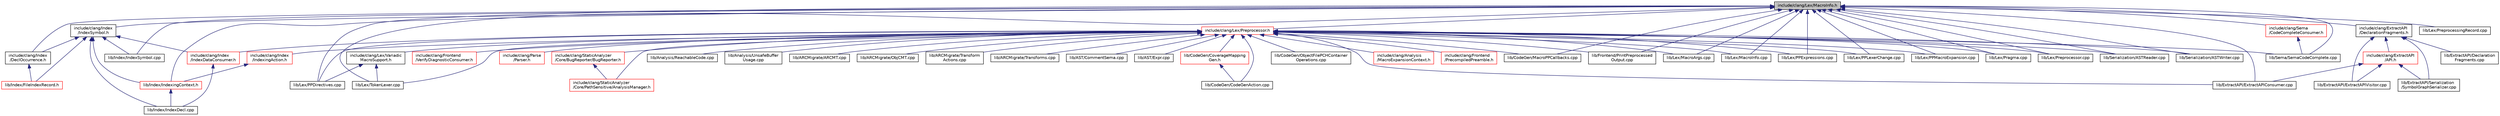 digraph "include/clang/Lex/MacroInfo.h"
{
 // LATEX_PDF_SIZE
  bgcolor="transparent";
  edge [fontname="Helvetica",fontsize="10",labelfontname="Helvetica",labelfontsize="10"];
  node [fontname="Helvetica",fontsize="10",shape=record];
  Node1 [label="include/clang/Lex/MacroInfo.h",height=0.2,width=0.4,color="black", fillcolor="grey75", style="filled", fontcolor="black",tooltip=" "];
  Node1 -> Node2 [dir="back",color="midnightblue",fontsize="10",style="solid",fontname="Helvetica"];
  Node2 [label="include/clang/ExtractAPI\l/DeclarationFragments.h",height=0.2,width=0.4,color="black",URL="$DeclarationFragments_8h.html",tooltip=" "];
  Node2 -> Node3 [dir="back",color="midnightblue",fontsize="10",style="solid",fontname="Helvetica"];
  Node3 [label="include/clang/ExtractAPI\l/API.h",height=0.2,width=0.4,color="red",URL="$API_8h.html",tooltip=" "];
  Node3 -> Node5 [dir="back",color="midnightblue",fontsize="10",style="solid",fontname="Helvetica"];
  Node5 [label="lib/ExtractAPI/ExtractAPIConsumer.cpp",height=0.2,width=0.4,color="black",URL="$ExtractAPIConsumer_8cpp.html",tooltip=" "];
  Node3 -> Node6 [dir="back",color="midnightblue",fontsize="10",style="solid",fontname="Helvetica"];
  Node6 [label="lib/ExtractAPI/ExtractAPIVisitor.cpp",height=0.2,width=0.4,color="black",URL="$ExtractAPIVisitor_8cpp.html",tooltip=" "];
  Node3 -> Node11 [dir="back",color="midnightblue",fontsize="10",style="solid",fontname="Helvetica"];
  Node11 [label="lib/ExtractAPI/Serialization\l/SymbolGraphSerializer.cpp",height=0.2,width=0.4,color="black",URL="$SymbolGraphSerializer_8cpp.html",tooltip=" "];
  Node2 -> Node15 [dir="back",color="midnightblue",fontsize="10",style="solid",fontname="Helvetica"];
  Node15 [label="lib/ExtractAPI/Declaration\lFragments.cpp",height=0.2,width=0.4,color="black",URL="$DeclarationFragments_8cpp.html",tooltip=" "];
  Node2 -> Node6 [dir="back",color="midnightblue",fontsize="10",style="solid",fontname="Helvetica"];
  Node2 -> Node11 [dir="back",color="midnightblue",fontsize="10",style="solid",fontname="Helvetica"];
  Node1 -> Node17 [dir="back",color="midnightblue",fontsize="10",style="solid",fontname="Helvetica"];
  Node17 [label="include/clang/Index\l/DeclOccurrence.h",height=0.2,width=0.4,color="black",URL="$DeclOccurrence_8h.html",tooltip=" "];
  Node17 -> Node18 [dir="back",color="midnightblue",fontsize="10",style="solid",fontname="Helvetica"];
  Node18 [label="lib/Index/FileIndexRecord.h",height=0.2,width=0.4,color="red",URL="$FileIndexRecord_8h.html",tooltip=" "];
  Node1 -> Node20 [dir="back",color="midnightblue",fontsize="10",style="solid",fontname="Helvetica"];
  Node20 [label="include/clang/Index\l/IndexSymbol.h",height=0.2,width=0.4,color="black",URL="$IndexSymbol_8h.html",tooltip=" "];
  Node20 -> Node17 [dir="back",color="midnightblue",fontsize="10",style="solid",fontname="Helvetica"];
  Node20 -> Node21 [dir="back",color="midnightblue",fontsize="10",style="solid",fontname="Helvetica"];
  Node21 [label="include/clang/Index\l/IndexDataConsumer.h",height=0.2,width=0.4,color="red",URL="$IndexDataConsumer_8h.html",tooltip=" "];
  Node21 -> Node22 [dir="back",color="midnightblue",fontsize="10",style="solid",fontname="Helvetica"];
  Node22 [label="lib/Index/IndexDecl.cpp",height=0.2,width=0.4,color="black",URL="$IndexDecl_8cpp.html",tooltip=" "];
  Node20 -> Node18 [dir="back",color="midnightblue",fontsize="10",style="solid",fontname="Helvetica"];
  Node20 -> Node25 [dir="back",color="midnightblue",fontsize="10",style="solid",fontname="Helvetica"];
  Node25 [label="lib/Index/IndexingContext.h",height=0.2,width=0.4,color="red",URL="$IndexingContext_8h.html",tooltip=" "];
  Node25 -> Node22 [dir="back",color="midnightblue",fontsize="10",style="solid",fontname="Helvetica"];
  Node20 -> Node22 [dir="back",color="midnightblue",fontsize="10",style="solid",fontname="Helvetica"];
  Node20 -> Node28 [dir="back",color="midnightblue",fontsize="10",style="solid",fontname="Helvetica"];
  Node28 [label="lib/Index/IndexSymbol.cpp",height=0.2,width=0.4,color="black",URL="$IndexSymbol_8cpp.html",tooltip=" "];
  Node1 -> Node29 [dir="back",color="midnightblue",fontsize="10",style="solid",fontname="Helvetica"];
  Node29 [label="include/clang/Lex/Preprocessor.h",height=0.2,width=0.4,color="red",URL="$Preprocessor_8h.html",tooltip=" "];
  Node29 -> Node30 [dir="back",color="midnightblue",fontsize="10",style="solid",fontname="Helvetica"];
  Node30 [label="include/clang/Analysis\l/MacroExpansionContext.h",height=0.2,width=0.4,color="red",URL="$MacroExpansionContext_8h.html",tooltip=" "];
  Node29 -> Node40 [dir="back",color="midnightblue",fontsize="10",style="solid",fontname="Helvetica"];
  Node40 [label="include/clang/Frontend\l/PrecompiledPreamble.h",height=0.2,width=0.4,color="red",URL="$PrecompiledPreamble_8h.html",tooltip=" "];
  Node29 -> Node94 [dir="back",color="midnightblue",fontsize="10",style="solid",fontname="Helvetica"];
  Node94 [label="include/clang/Frontend\l/VerifyDiagnosticConsumer.h",height=0.2,width=0.4,color="red",URL="$VerifyDiagnosticConsumer_8h.html",tooltip=" "];
  Node29 -> Node21 [dir="back",color="midnightblue",fontsize="10",style="solid",fontname="Helvetica"];
  Node29 -> Node96 [dir="back",color="midnightblue",fontsize="10",style="solid",fontname="Helvetica"];
  Node96 [label="include/clang/Index\l/IndexingAction.h",height=0.2,width=0.4,color="red",URL="$IndexingAction_8h.html",tooltip=" "];
  Node96 -> Node25 [dir="back",color="midnightblue",fontsize="10",style="solid",fontname="Helvetica"];
  Node29 -> Node97 [dir="back",color="midnightblue",fontsize="10",style="solid",fontname="Helvetica"];
  Node97 [label="include/clang/Lex/Variadic\lMacroSupport.h",height=0.2,width=0.4,color="black",URL="$VariadicMacroSupport_8h.html",tooltip=" "];
  Node97 -> Node98 [dir="back",color="midnightblue",fontsize="10",style="solid",fontname="Helvetica"];
  Node98 [label="lib/Lex/PPDirectives.cpp",height=0.2,width=0.4,color="black",URL="$PPDirectives_8cpp.html",tooltip=" "];
  Node97 -> Node99 [dir="back",color="midnightblue",fontsize="10",style="solid",fontname="Helvetica"];
  Node99 [label="lib/Lex/TokenLexer.cpp",height=0.2,width=0.4,color="black",URL="$TokenLexer_8cpp.html",tooltip=" "];
  Node29 -> Node100 [dir="back",color="midnightblue",fontsize="10",style="solid",fontname="Helvetica"];
  Node100 [label="include/clang/Parse\l/Parser.h",height=0.2,width=0.4,color="red",URL="$Parse_2Parser_8h.html",tooltip=" "];
  Node29 -> Node118 [dir="back",color="midnightblue",fontsize="10",style="solid",fontname="Helvetica"];
  Node118 [label="include/clang/StaticAnalyzer\l/Core/BugReporter/BugReporter.h",height=0.2,width=0.4,color="red",URL="$BugReporter_8h.html",tooltip=" "];
  Node118 -> Node119 [dir="back",color="midnightblue",fontsize="10",style="solid",fontname="Helvetica"];
  Node119 [label="include/clang/StaticAnalyzer\l/Core/PathSensitive/AnalysisManager.h",height=0.2,width=0.4,color="red",URL="$AnalysisManager_8h.html",tooltip=" "];
  Node29 -> Node119 [dir="back",color="midnightblue",fontsize="10",style="solid",fontname="Helvetica"];
  Node29 -> Node286 [dir="back",color="midnightblue",fontsize="10",style="solid",fontname="Helvetica"];
  Node286 [label="lib/Analysis/ReachableCode.cpp",height=0.2,width=0.4,color="black",URL="$ReachableCode_8cpp.html",tooltip=" "];
  Node29 -> Node287 [dir="back",color="midnightblue",fontsize="10",style="solid",fontname="Helvetica"];
  Node287 [label="lib/Analysis/UnsafeBuffer\lUsage.cpp",height=0.2,width=0.4,color="black",URL="$UnsafeBufferUsage_8cpp.html",tooltip=" "];
  Node29 -> Node92 [dir="back",color="midnightblue",fontsize="10",style="solid",fontname="Helvetica"];
  Node92 [label="lib/ARCMigrate/ARCMT.cpp",height=0.2,width=0.4,color="black",URL="$ARCMT_8cpp.html",tooltip=" "];
  Node29 -> Node45 [dir="back",color="midnightblue",fontsize="10",style="solid",fontname="Helvetica"];
  Node45 [label="lib/ARCMigrate/ObjCMT.cpp",height=0.2,width=0.4,color="black",URL="$ObjCMT_8cpp.html",tooltip=" "];
  Node29 -> Node288 [dir="back",color="midnightblue",fontsize="10",style="solid",fontname="Helvetica"];
  Node288 [label="lib/ARCMigrate/Transform\lActions.cpp",height=0.2,width=0.4,color="black",URL="$TransformActions_8cpp.html",tooltip=" "];
  Node29 -> Node289 [dir="back",color="midnightblue",fontsize="10",style="solid",fontname="Helvetica"];
  Node289 [label="lib/ARCMigrate/Transforms.cpp",height=0.2,width=0.4,color="black",URL="$Transforms_8cpp.html",tooltip=" "];
  Node29 -> Node290 [dir="back",color="midnightblue",fontsize="10",style="solid",fontname="Helvetica"];
  Node290 [label="lib/AST/CommentSema.cpp",height=0.2,width=0.4,color="black",URL="$CommentSema_8cpp.html",tooltip=" "];
  Node29 -> Node291 [dir="back",color="midnightblue",fontsize="10",style="solid",fontname="Helvetica"];
  Node291 [label="lib/AST/Expr.cpp",height=0.2,width=0.4,color="black",URL="$Expr_8cpp.html",tooltip=" "];
  Node29 -> Node292 [dir="back",color="midnightblue",fontsize="10",style="solid",fontname="Helvetica"];
  Node292 [label="lib/CodeGen/CoverageMapping\lGen.h",height=0.2,width=0.4,color="red",URL="$CoverageMappingGen_8h.html",tooltip=" "];
  Node292 -> Node47 [dir="back",color="midnightblue",fontsize="10",style="solid",fontname="Helvetica"];
  Node47 [label="lib/CodeGen/CodeGenAction.cpp",height=0.2,width=0.4,color="black",URL="$CodeGenAction_8cpp.html",tooltip=" "];
  Node29 -> Node47 [dir="back",color="midnightblue",fontsize="10",style="solid",fontname="Helvetica"];
  Node29 -> Node296 [dir="back",color="midnightblue",fontsize="10",style="solid",fontname="Helvetica"];
  Node296 [label="lib/CodeGen/MacroPPCallbacks.cpp",height=0.2,width=0.4,color="black",URL="$MacroPPCallbacks_8cpp.html",tooltip=" "];
  Node29 -> Node297 [dir="back",color="midnightblue",fontsize="10",style="solid",fontname="Helvetica"];
  Node297 [label="lib/CodeGen/ObjectFilePCHContainer\lOperations.cpp",height=0.2,width=0.4,color="black",URL="$ObjectFilePCHContainerOperations_8cpp.html",tooltip=" "];
  Node29 -> Node5 [dir="back",color="midnightblue",fontsize="10",style="solid",fontname="Helvetica"];
  Node29 -> Node304 [dir="back",color="midnightblue",fontsize="10",style="solid",fontname="Helvetica"];
  Node304 [label="lib/Frontend/PrintPreprocessed\lOutput.cpp",height=0.2,width=0.4,color="black",URL="$PrintPreprocessedOutput_8cpp.html",tooltip=" "];
  Node29 -> Node312 [dir="back",color="midnightblue",fontsize="10",style="solid",fontname="Helvetica"];
  Node312 [label="lib/Lex/MacroArgs.cpp",height=0.2,width=0.4,color="black",URL="$MacroArgs_8cpp.html",tooltip=" "];
  Node29 -> Node313 [dir="back",color="midnightblue",fontsize="10",style="solid",fontname="Helvetica"];
  Node313 [label="lib/Lex/MacroInfo.cpp",height=0.2,width=0.4,color="black",URL="$MacroInfo_8cpp.html",tooltip=" "];
  Node29 -> Node98 [dir="back",color="midnightblue",fontsize="10",style="solid",fontname="Helvetica"];
  Node29 -> Node315 [dir="back",color="midnightblue",fontsize="10",style="solid",fontname="Helvetica"];
  Node315 [label="lib/Lex/PPExpressions.cpp",height=0.2,width=0.4,color="black",URL="$PPExpressions_8cpp.html",tooltip=" "];
  Node29 -> Node316 [dir="back",color="midnightblue",fontsize="10",style="solid",fontname="Helvetica"];
  Node316 [label="lib/Lex/PPLexerChange.cpp",height=0.2,width=0.4,color="black",URL="$PPLexerChange_8cpp.html",tooltip=" "];
  Node29 -> Node317 [dir="back",color="midnightblue",fontsize="10",style="solid",fontname="Helvetica"];
  Node317 [label="lib/Lex/PPMacroExpansion.cpp",height=0.2,width=0.4,color="black",URL="$PPMacroExpansion_8cpp.html",tooltip=" "];
  Node29 -> Node318 [dir="back",color="midnightblue",fontsize="10",style="solid",fontname="Helvetica"];
  Node318 [label="lib/Lex/Pragma.cpp",height=0.2,width=0.4,color="black",URL="$Pragma_8cpp.html",tooltip=" "];
  Node29 -> Node319 [dir="back",color="midnightblue",fontsize="10",style="solid",fontname="Helvetica"];
  Node319 [label="lib/Lex/Preprocessor.cpp",height=0.2,width=0.4,color="black",URL="$Preprocessor_8cpp.html",tooltip=" "];
  Node29 -> Node99 [dir="back",color="midnightblue",fontsize="10",style="solid",fontname="Helvetica"];
  Node29 -> Node341 [dir="back",color="midnightblue",fontsize="10",style="solid",fontname="Helvetica"];
  Node341 [label="lib/Sema/SemaCodeComplete.cpp",height=0.2,width=0.4,color="black",URL="$SemaCodeComplete_8cpp.html",tooltip=" "];
  Node29 -> Node357 [dir="back",color="midnightblue",fontsize="10",style="solid",fontname="Helvetica"];
  Node357 [label="lib/Serialization/ASTReader.cpp",height=0.2,width=0.4,color="black",URL="$ASTReader_8cpp.html",tooltip=" "];
  Node29 -> Node358 [dir="back",color="midnightblue",fontsize="10",style="solid",fontname="Helvetica"];
  Node358 [label="lib/Serialization/ASTWriter.cpp",height=0.2,width=0.4,color="black",URL="$ASTWriter_8cpp.html",tooltip=" "];
  Node1 -> Node363 [dir="back",color="midnightblue",fontsize="10",style="solid",fontname="Helvetica"];
  Node363 [label="include/clang/Sema\l/CodeCompleteConsumer.h",height=0.2,width=0.4,color="red",URL="$CodeCompleteConsumer_8h.html",tooltip=" "];
  Node363 -> Node341 [dir="back",color="midnightblue",fontsize="10",style="solid",fontname="Helvetica"];
  Node1 -> Node296 [dir="back",color="midnightblue",fontsize="10",style="solid",fontname="Helvetica"];
  Node1 -> Node5 [dir="back",color="midnightblue",fontsize="10",style="solid",fontname="Helvetica"];
  Node1 -> Node304 [dir="back",color="midnightblue",fontsize="10",style="solid",fontname="Helvetica"];
  Node1 -> Node25 [dir="back",color="midnightblue",fontsize="10",style="solid",fontname="Helvetica"];
  Node1 -> Node28 [dir="back",color="midnightblue",fontsize="10",style="solid",fontname="Helvetica"];
  Node1 -> Node312 [dir="back",color="midnightblue",fontsize="10",style="solid",fontname="Helvetica"];
  Node1 -> Node313 [dir="back",color="midnightblue",fontsize="10",style="solid",fontname="Helvetica"];
  Node1 -> Node98 [dir="back",color="midnightblue",fontsize="10",style="solid",fontname="Helvetica"];
  Node1 -> Node315 [dir="back",color="midnightblue",fontsize="10",style="solid",fontname="Helvetica"];
  Node1 -> Node316 [dir="back",color="midnightblue",fontsize="10",style="solid",fontname="Helvetica"];
  Node1 -> Node317 [dir="back",color="midnightblue",fontsize="10",style="solid",fontname="Helvetica"];
  Node1 -> Node318 [dir="back",color="midnightblue",fontsize="10",style="solid",fontname="Helvetica"];
  Node1 -> Node364 [dir="back",color="midnightblue",fontsize="10",style="solid",fontname="Helvetica"];
  Node364 [label="lib/Lex/PreprocessingRecord.cpp",height=0.2,width=0.4,color="black",URL="$PreprocessingRecord_8cpp.html",tooltip=" "];
  Node1 -> Node319 [dir="back",color="midnightblue",fontsize="10",style="solid",fontname="Helvetica"];
  Node1 -> Node99 [dir="back",color="midnightblue",fontsize="10",style="solid",fontname="Helvetica"];
  Node1 -> Node341 [dir="back",color="midnightblue",fontsize="10",style="solid",fontname="Helvetica"];
  Node1 -> Node357 [dir="back",color="midnightblue",fontsize="10",style="solid",fontname="Helvetica"];
  Node1 -> Node358 [dir="back",color="midnightblue",fontsize="10",style="solid",fontname="Helvetica"];
}
